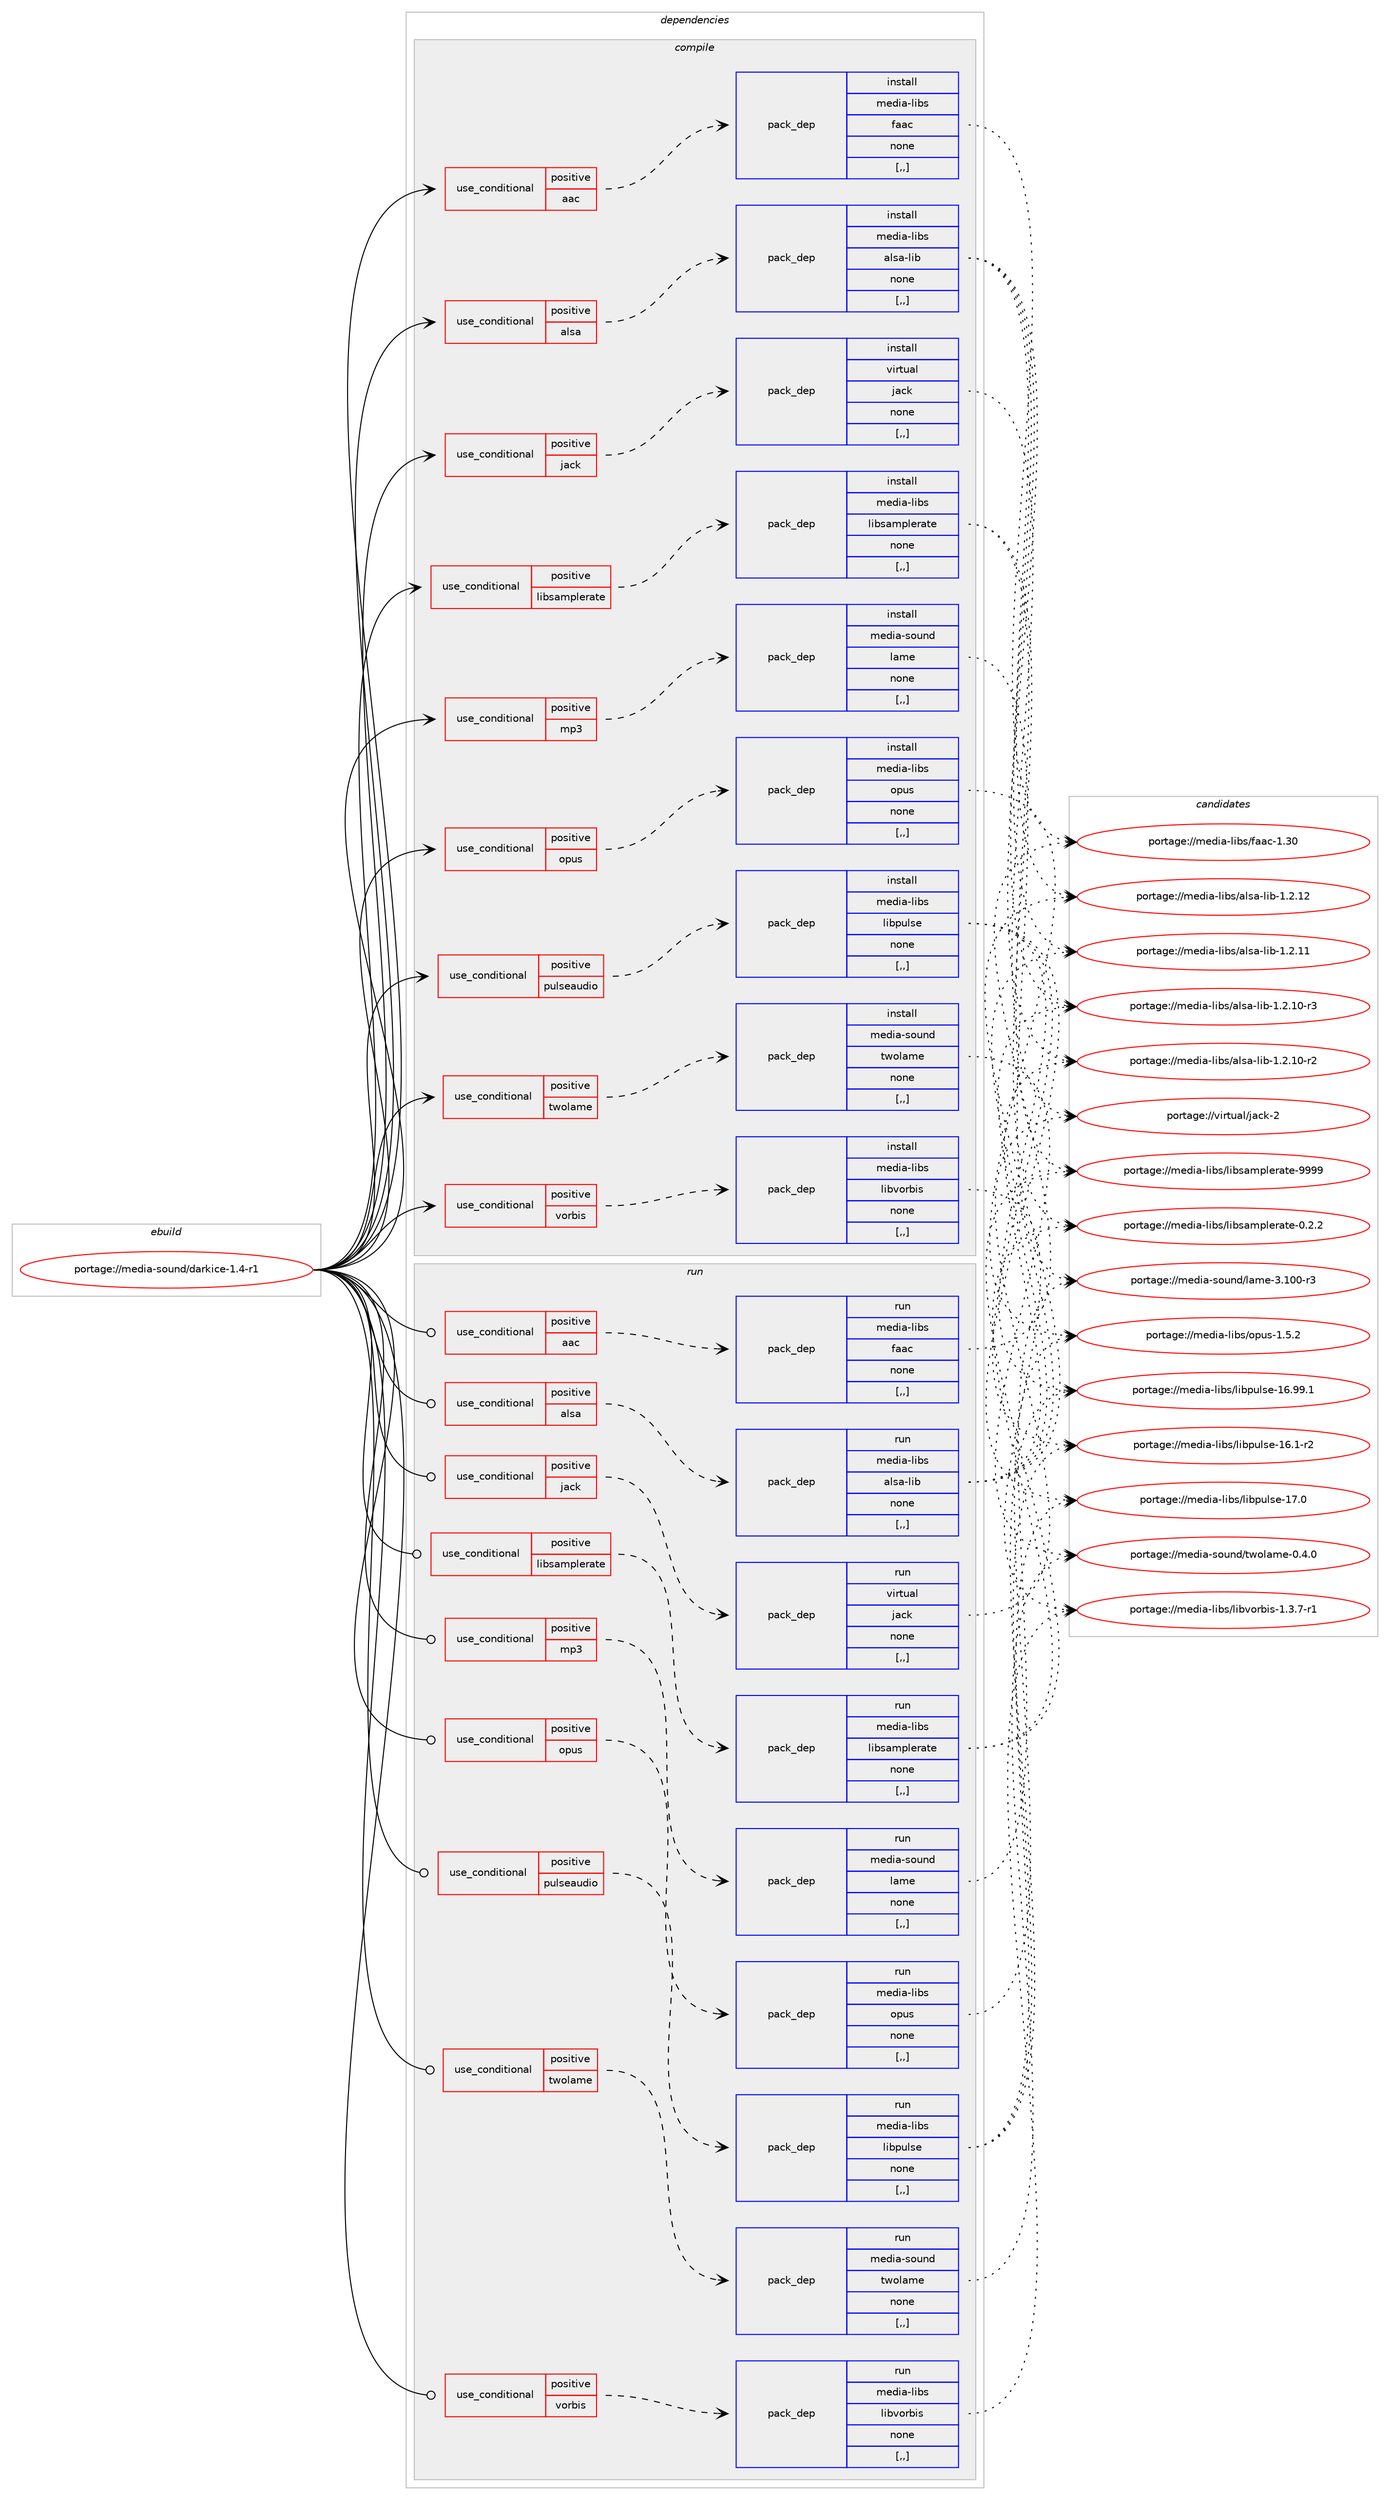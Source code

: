digraph prolog {

# *************
# Graph options
# *************

newrank=true;
concentrate=true;
compound=true;
graph [rankdir=LR,fontname=Helvetica,fontsize=10,ranksep=1.5];#, ranksep=2.5, nodesep=0.2];
edge  [arrowhead=vee];
node  [fontname=Helvetica,fontsize=10];

# **********
# The ebuild
# **********

subgraph cluster_leftcol {
color=gray;
rank=same;
label=<<i>ebuild</i>>;
id [label="portage://media-sound/darkice-1.4-r1", color=red, width=4, href="../media-sound/darkice-1.4-r1.svg"];
}

# ****************
# The dependencies
# ****************

subgraph cluster_midcol {
color=gray;
label=<<i>dependencies</i>>;
subgraph cluster_compile {
fillcolor="#eeeeee";
style=filled;
label=<<i>compile</i>>;
subgraph cond78903 {
dependency311584 [label=<<TABLE BORDER="0" CELLBORDER="1" CELLSPACING="0" CELLPADDING="4"><TR><TD ROWSPAN="3" CELLPADDING="10">use_conditional</TD></TR><TR><TD>positive</TD></TR><TR><TD>aac</TD></TR></TABLE>>, shape=none, color=red];
subgraph pack230244 {
dependency311585 [label=<<TABLE BORDER="0" CELLBORDER="1" CELLSPACING="0" CELLPADDING="4" WIDTH="220"><TR><TD ROWSPAN="6" CELLPADDING="30">pack_dep</TD></TR><TR><TD WIDTH="110">install</TD></TR><TR><TD>media-libs</TD></TR><TR><TD>faac</TD></TR><TR><TD>none</TD></TR><TR><TD>[,,]</TD></TR></TABLE>>, shape=none, color=blue];
}
dependency311584:e -> dependency311585:w [weight=20,style="dashed",arrowhead="vee"];
}
id:e -> dependency311584:w [weight=20,style="solid",arrowhead="vee"];
subgraph cond78904 {
dependency311586 [label=<<TABLE BORDER="0" CELLBORDER="1" CELLSPACING="0" CELLPADDING="4"><TR><TD ROWSPAN="3" CELLPADDING="10">use_conditional</TD></TR><TR><TD>positive</TD></TR><TR><TD>alsa</TD></TR></TABLE>>, shape=none, color=red];
subgraph pack230245 {
dependency311587 [label=<<TABLE BORDER="0" CELLBORDER="1" CELLSPACING="0" CELLPADDING="4" WIDTH="220"><TR><TD ROWSPAN="6" CELLPADDING="30">pack_dep</TD></TR><TR><TD WIDTH="110">install</TD></TR><TR><TD>media-libs</TD></TR><TR><TD>alsa-lib</TD></TR><TR><TD>none</TD></TR><TR><TD>[,,]</TD></TR></TABLE>>, shape=none, color=blue];
}
dependency311586:e -> dependency311587:w [weight=20,style="dashed",arrowhead="vee"];
}
id:e -> dependency311586:w [weight=20,style="solid",arrowhead="vee"];
subgraph cond78905 {
dependency311588 [label=<<TABLE BORDER="0" CELLBORDER="1" CELLSPACING="0" CELLPADDING="4"><TR><TD ROWSPAN="3" CELLPADDING="10">use_conditional</TD></TR><TR><TD>positive</TD></TR><TR><TD>jack</TD></TR></TABLE>>, shape=none, color=red];
subgraph pack230246 {
dependency311589 [label=<<TABLE BORDER="0" CELLBORDER="1" CELLSPACING="0" CELLPADDING="4" WIDTH="220"><TR><TD ROWSPAN="6" CELLPADDING="30">pack_dep</TD></TR><TR><TD WIDTH="110">install</TD></TR><TR><TD>virtual</TD></TR><TR><TD>jack</TD></TR><TR><TD>none</TD></TR><TR><TD>[,,]</TD></TR></TABLE>>, shape=none, color=blue];
}
dependency311588:e -> dependency311589:w [weight=20,style="dashed",arrowhead="vee"];
}
id:e -> dependency311588:w [weight=20,style="solid",arrowhead="vee"];
subgraph cond78906 {
dependency311590 [label=<<TABLE BORDER="0" CELLBORDER="1" CELLSPACING="0" CELLPADDING="4"><TR><TD ROWSPAN="3" CELLPADDING="10">use_conditional</TD></TR><TR><TD>positive</TD></TR><TR><TD>libsamplerate</TD></TR></TABLE>>, shape=none, color=red];
subgraph pack230247 {
dependency311591 [label=<<TABLE BORDER="0" CELLBORDER="1" CELLSPACING="0" CELLPADDING="4" WIDTH="220"><TR><TD ROWSPAN="6" CELLPADDING="30">pack_dep</TD></TR><TR><TD WIDTH="110">install</TD></TR><TR><TD>media-libs</TD></TR><TR><TD>libsamplerate</TD></TR><TR><TD>none</TD></TR><TR><TD>[,,]</TD></TR></TABLE>>, shape=none, color=blue];
}
dependency311590:e -> dependency311591:w [weight=20,style="dashed",arrowhead="vee"];
}
id:e -> dependency311590:w [weight=20,style="solid",arrowhead="vee"];
subgraph cond78907 {
dependency311592 [label=<<TABLE BORDER="0" CELLBORDER="1" CELLSPACING="0" CELLPADDING="4"><TR><TD ROWSPAN="3" CELLPADDING="10">use_conditional</TD></TR><TR><TD>positive</TD></TR><TR><TD>mp3</TD></TR></TABLE>>, shape=none, color=red];
subgraph pack230248 {
dependency311593 [label=<<TABLE BORDER="0" CELLBORDER="1" CELLSPACING="0" CELLPADDING="4" WIDTH="220"><TR><TD ROWSPAN="6" CELLPADDING="30">pack_dep</TD></TR><TR><TD WIDTH="110">install</TD></TR><TR><TD>media-sound</TD></TR><TR><TD>lame</TD></TR><TR><TD>none</TD></TR><TR><TD>[,,]</TD></TR></TABLE>>, shape=none, color=blue];
}
dependency311592:e -> dependency311593:w [weight=20,style="dashed",arrowhead="vee"];
}
id:e -> dependency311592:w [weight=20,style="solid",arrowhead="vee"];
subgraph cond78908 {
dependency311594 [label=<<TABLE BORDER="0" CELLBORDER="1" CELLSPACING="0" CELLPADDING="4"><TR><TD ROWSPAN="3" CELLPADDING="10">use_conditional</TD></TR><TR><TD>positive</TD></TR><TR><TD>opus</TD></TR></TABLE>>, shape=none, color=red];
subgraph pack230249 {
dependency311595 [label=<<TABLE BORDER="0" CELLBORDER="1" CELLSPACING="0" CELLPADDING="4" WIDTH="220"><TR><TD ROWSPAN="6" CELLPADDING="30">pack_dep</TD></TR><TR><TD WIDTH="110">install</TD></TR><TR><TD>media-libs</TD></TR><TR><TD>opus</TD></TR><TR><TD>none</TD></TR><TR><TD>[,,]</TD></TR></TABLE>>, shape=none, color=blue];
}
dependency311594:e -> dependency311595:w [weight=20,style="dashed",arrowhead="vee"];
}
id:e -> dependency311594:w [weight=20,style="solid",arrowhead="vee"];
subgraph cond78909 {
dependency311596 [label=<<TABLE BORDER="0" CELLBORDER="1" CELLSPACING="0" CELLPADDING="4"><TR><TD ROWSPAN="3" CELLPADDING="10">use_conditional</TD></TR><TR><TD>positive</TD></TR><TR><TD>pulseaudio</TD></TR></TABLE>>, shape=none, color=red];
subgraph pack230250 {
dependency311597 [label=<<TABLE BORDER="0" CELLBORDER="1" CELLSPACING="0" CELLPADDING="4" WIDTH="220"><TR><TD ROWSPAN="6" CELLPADDING="30">pack_dep</TD></TR><TR><TD WIDTH="110">install</TD></TR><TR><TD>media-libs</TD></TR><TR><TD>libpulse</TD></TR><TR><TD>none</TD></TR><TR><TD>[,,]</TD></TR></TABLE>>, shape=none, color=blue];
}
dependency311596:e -> dependency311597:w [weight=20,style="dashed",arrowhead="vee"];
}
id:e -> dependency311596:w [weight=20,style="solid",arrowhead="vee"];
subgraph cond78910 {
dependency311598 [label=<<TABLE BORDER="0" CELLBORDER="1" CELLSPACING="0" CELLPADDING="4"><TR><TD ROWSPAN="3" CELLPADDING="10">use_conditional</TD></TR><TR><TD>positive</TD></TR><TR><TD>twolame</TD></TR></TABLE>>, shape=none, color=red];
subgraph pack230251 {
dependency311599 [label=<<TABLE BORDER="0" CELLBORDER="1" CELLSPACING="0" CELLPADDING="4" WIDTH="220"><TR><TD ROWSPAN="6" CELLPADDING="30">pack_dep</TD></TR><TR><TD WIDTH="110">install</TD></TR><TR><TD>media-sound</TD></TR><TR><TD>twolame</TD></TR><TR><TD>none</TD></TR><TR><TD>[,,]</TD></TR></TABLE>>, shape=none, color=blue];
}
dependency311598:e -> dependency311599:w [weight=20,style="dashed",arrowhead="vee"];
}
id:e -> dependency311598:w [weight=20,style="solid",arrowhead="vee"];
subgraph cond78911 {
dependency311600 [label=<<TABLE BORDER="0" CELLBORDER="1" CELLSPACING="0" CELLPADDING="4"><TR><TD ROWSPAN="3" CELLPADDING="10">use_conditional</TD></TR><TR><TD>positive</TD></TR><TR><TD>vorbis</TD></TR></TABLE>>, shape=none, color=red];
subgraph pack230252 {
dependency311601 [label=<<TABLE BORDER="0" CELLBORDER="1" CELLSPACING="0" CELLPADDING="4" WIDTH="220"><TR><TD ROWSPAN="6" CELLPADDING="30">pack_dep</TD></TR><TR><TD WIDTH="110">install</TD></TR><TR><TD>media-libs</TD></TR><TR><TD>libvorbis</TD></TR><TR><TD>none</TD></TR><TR><TD>[,,]</TD></TR></TABLE>>, shape=none, color=blue];
}
dependency311600:e -> dependency311601:w [weight=20,style="dashed",arrowhead="vee"];
}
id:e -> dependency311600:w [weight=20,style="solid",arrowhead="vee"];
}
subgraph cluster_compileandrun {
fillcolor="#eeeeee";
style=filled;
label=<<i>compile and run</i>>;
}
subgraph cluster_run {
fillcolor="#eeeeee";
style=filled;
label=<<i>run</i>>;
subgraph cond78912 {
dependency311602 [label=<<TABLE BORDER="0" CELLBORDER="1" CELLSPACING="0" CELLPADDING="4"><TR><TD ROWSPAN="3" CELLPADDING="10">use_conditional</TD></TR><TR><TD>positive</TD></TR><TR><TD>aac</TD></TR></TABLE>>, shape=none, color=red];
subgraph pack230253 {
dependency311603 [label=<<TABLE BORDER="0" CELLBORDER="1" CELLSPACING="0" CELLPADDING="4" WIDTH="220"><TR><TD ROWSPAN="6" CELLPADDING="30">pack_dep</TD></TR><TR><TD WIDTH="110">run</TD></TR><TR><TD>media-libs</TD></TR><TR><TD>faac</TD></TR><TR><TD>none</TD></TR><TR><TD>[,,]</TD></TR></TABLE>>, shape=none, color=blue];
}
dependency311602:e -> dependency311603:w [weight=20,style="dashed",arrowhead="vee"];
}
id:e -> dependency311602:w [weight=20,style="solid",arrowhead="odot"];
subgraph cond78913 {
dependency311604 [label=<<TABLE BORDER="0" CELLBORDER="1" CELLSPACING="0" CELLPADDING="4"><TR><TD ROWSPAN="3" CELLPADDING="10">use_conditional</TD></TR><TR><TD>positive</TD></TR><TR><TD>alsa</TD></TR></TABLE>>, shape=none, color=red];
subgraph pack230254 {
dependency311605 [label=<<TABLE BORDER="0" CELLBORDER="1" CELLSPACING="0" CELLPADDING="4" WIDTH="220"><TR><TD ROWSPAN="6" CELLPADDING="30">pack_dep</TD></TR><TR><TD WIDTH="110">run</TD></TR><TR><TD>media-libs</TD></TR><TR><TD>alsa-lib</TD></TR><TR><TD>none</TD></TR><TR><TD>[,,]</TD></TR></TABLE>>, shape=none, color=blue];
}
dependency311604:e -> dependency311605:w [weight=20,style="dashed",arrowhead="vee"];
}
id:e -> dependency311604:w [weight=20,style="solid",arrowhead="odot"];
subgraph cond78914 {
dependency311606 [label=<<TABLE BORDER="0" CELLBORDER="1" CELLSPACING="0" CELLPADDING="4"><TR><TD ROWSPAN="3" CELLPADDING="10">use_conditional</TD></TR><TR><TD>positive</TD></TR><TR><TD>jack</TD></TR></TABLE>>, shape=none, color=red];
subgraph pack230255 {
dependency311607 [label=<<TABLE BORDER="0" CELLBORDER="1" CELLSPACING="0" CELLPADDING="4" WIDTH="220"><TR><TD ROWSPAN="6" CELLPADDING="30">pack_dep</TD></TR><TR><TD WIDTH="110">run</TD></TR><TR><TD>virtual</TD></TR><TR><TD>jack</TD></TR><TR><TD>none</TD></TR><TR><TD>[,,]</TD></TR></TABLE>>, shape=none, color=blue];
}
dependency311606:e -> dependency311607:w [weight=20,style="dashed",arrowhead="vee"];
}
id:e -> dependency311606:w [weight=20,style="solid",arrowhead="odot"];
subgraph cond78915 {
dependency311608 [label=<<TABLE BORDER="0" CELLBORDER="1" CELLSPACING="0" CELLPADDING="4"><TR><TD ROWSPAN="3" CELLPADDING="10">use_conditional</TD></TR><TR><TD>positive</TD></TR><TR><TD>libsamplerate</TD></TR></TABLE>>, shape=none, color=red];
subgraph pack230256 {
dependency311609 [label=<<TABLE BORDER="0" CELLBORDER="1" CELLSPACING="0" CELLPADDING="4" WIDTH="220"><TR><TD ROWSPAN="6" CELLPADDING="30">pack_dep</TD></TR><TR><TD WIDTH="110">run</TD></TR><TR><TD>media-libs</TD></TR><TR><TD>libsamplerate</TD></TR><TR><TD>none</TD></TR><TR><TD>[,,]</TD></TR></TABLE>>, shape=none, color=blue];
}
dependency311608:e -> dependency311609:w [weight=20,style="dashed",arrowhead="vee"];
}
id:e -> dependency311608:w [weight=20,style="solid",arrowhead="odot"];
subgraph cond78916 {
dependency311610 [label=<<TABLE BORDER="0" CELLBORDER="1" CELLSPACING="0" CELLPADDING="4"><TR><TD ROWSPAN="3" CELLPADDING="10">use_conditional</TD></TR><TR><TD>positive</TD></TR><TR><TD>mp3</TD></TR></TABLE>>, shape=none, color=red];
subgraph pack230257 {
dependency311611 [label=<<TABLE BORDER="0" CELLBORDER="1" CELLSPACING="0" CELLPADDING="4" WIDTH="220"><TR><TD ROWSPAN="6" CELLPADDING="30">pack_dep</TD></TR><TR><TD WIDTH="110">run</TD></TR><TR><TD>media-sound</TD></TR><TR><TD>lame</TD></TR><TR><TD>none</TD></TR><TR><TD>[,,]</TD></TR></TABLE>>, shape=none, color=blue];
}
dependency311610:e -> dependency311611:w [weight=20,style="dashed",arrowhead="vee"];
}
id:e -> dependency311610:w [weight=20,style="solid",arrowhead="odot"];
subgraph cond78917 {
dependency311612 [label=<<TABLE BORDER="0" CELLBORDER="1" CELLSPACING="0" CELLPADDING="4"><TR><TD ROWSPAN="3" CELLPADDING="10">use_conditional</TD></TR><TR><TD>positive</TD></TR><TR><TD>opus</TD></TR></TABLE>>, shape=none, color=red];
subgraph pack230258 {
dependency311613 [label=<<TABLE BORDER="0" CELLBORDER="1" CELLSPACING="0" CELLPADDING="4" WIDTH="220"><TR><TD ROWSPAN="6" CELLPADDING="30">pack_dep</TD></TR><TR><TD WIDTH="110">run</TD></TR><TR><TD>media-libs</TD></TR><TR><TD>opus</TD></TR><TR><TD>none</TD></TR><TR><TD>[,,]</TD></TR></TABLE>>, shape=none, color=blue];
}
dependency311612:e -> dependency311613:w [weight=20,style="dashed",arrowhead="vee"];
}
id:e -> dependency311612:w [weight=20,style="solid",arrowhead="odot"];
subgraph cond78918 {
dependency311614 [label=<<TABLE BORDER="0" CELLBORDER="1" CELLSPACING="0" CELLPADDING="4"><TR><TD ROWSPAN="3" CELLPADDING="10">use_conditional</TD></TR><TR><TD>positive</TD></TR><TR><TD>pulseaudio</TD></TR></TABLE>>, shape=none, color=red];
subgraph pack230259 {
dependency311615 [label=<<TABLE BORDER="0" CELLBORDER="1" CELLSPACING="0" CELLPADDING="4" WIDTH="220"><TR><TD ROWSPAN="6" CELLPADDING="30">pack_dep</TD></TR><TR><TD WIDTH="110">run</TD></TR><TR><TD>media-libs</TD></TR><TR><TD>libpulse</TD></TR><TR><TD>none</TD></TR><TR><TD>[,,]</TD></TR></TABLE>>, shape=none, color=blue];
}
dependency311614:e -> dependency311615:w [weight=20,style="dashed",arrowhead="vee"];
}
id:e -> dependency311614:w [weight=20,style="solid",arrowhead="odot"];
subgraph cond78919 {
dependency311616 [label=<<TABLE BORDER="0" CELLBORDER="1" CELLSPACING="0" CELLPADDING="4"><TR><TD ROWSPAN="3" CELLPADDING="10">use_conditional</TD></TR><TR><TD>positive</TD></TR><TR><TD>twolame</TD></TR></TABLE>>, shape=none, color=red];
subgraph pack230260 {
dependency311617 [label=<<TABLE BORDER="0" CELLBORDER="1" CELLSPACING="0" CELLPADDING="4" WIDTH="220"><TR><TD ROWSPAN="6" CELLPADDING="30">pack_dep</TD></TR><TR><TD WIDTH="110">run</TD></TR><TR><TD>media-sound</TD></TR><TR><TD>twolame</TD></TR><TR><TD>none</TD></TR><TR><TD>[,,]</TD></TR></TABLE>>, shape=none, color=blue];
}
dependency311616:e -> dependency311617:w [weight=20,style="dashed",arrowhead="vee"];
}
id:e -> dependency311616:w [weight=20,style="solid",arrowhead="odot"];
subgraph cond78920 {
dependency311618 [label=<<TABLE BORDER="0" CELLBORDER="1" CELLSPACING="0" CELLPADDING="4"><TR><TD ROWSPAN="3" CELLPADDING="10">use_conditional</TD></TR><TR><TD>positive</TD></TR><TR><TD>vorbis</TD></TR></TABLE>>, shape=none, color=red];
subgraph pack230261 {
dependency311619 [label=<<TABLE BORDER="0" CELLBORDER="1" CELLSPACING="0" CELLPADDING="4" WIDTH="220"><TR><TD ROWSPAN="6" CELLPADDING="30">pack_dep</TD></TR><TR><TD WIDTH="110">run</TD></TR><TR><TD>media-libs</TD></TR><TR><TD>libvorbis</TD></TR><TR><TD>none</TD></TR><TR><TD>[,,]</TD></TR></TABLE>>, shape=none, color=blue];
}
dependency311618:e -> dependency311619:w [weight=20,style="dashed",arrowhead="vee"];
}
id:e -> dependency311618:w [weight=20,style="solid",arrowhead="odot"];
}
}

# **************
# The candidates
# **************

subgraph cluster_choices {
rank=same;
color=gray;
label=<<i>candidates</i>>;

subgraph choice230244 {
color=black;
nodesep=1;
choice109101100105974510810598115471029797994549465148 [label="portage://media-libs/faac-1.30", color=red, width=4,href="../media-libs/faac-1.30.svg"];
dependency311585:e -> choice109101100105974510810598115471029797994549465148:w [style=dotted,weight="100"];
}
subgraph choice230245 {
color=black;
nodesep=1;
choice109101100105974510810598115479710811597451081059845494650464950 [label="portage://media-libs/alsa-lib-1.2.12", color=red, width=4,href="../media-libs/alsa-lib-1.2.12.svg"];
choice109101100105974510810598115479710811597451081059845494650464949 [label="portage://media-libs/alsa-lib-1.2.11", color=red, width=4,href="../media-libs/alsa-lib-1.2.11.svg"];
choice1091011001059745108105981154797108115974510810598454946504649484511451 [label="portage://media-libs/alsa-lib-1.2.10-r3", color=red, width=4,href="../media-libs/alsa-lib-1.2.10-r3.svg"];
choice1091011001059745108105981154797108115974510810598454946504649484511450 [label="portage://media-libs/alsa-lib-1.2.10-r2", color=red, width=4,href="../media-libs/alsa-lib-1.2.10-r2.svg"];
dependency311587:e -> choice109101100105974510810598115479710811597451081059845494650464950:w [style=dotted,weight="100"];
dependency311587:e -> choice109101100105974510810598115479710811597451081059845494650464949:w [style=dotted,weight="100"];
dependency311587:e -> choice1091011001059745108105981154797108115974510810598454946504649484511451:w [style=dotted,weight="100"];
dependency311587:e -> choice1091011001059745108105981154797108115974510810598454946504649484511450:w [style=dotted,weight="100"];
}
subgraph choice230246 {
color=black;
nodesep=1;
choice118105114116117971084710697991074550 [label="portage://virtual/jack-2", color=red, width=4,href="../virtual/jack-2.svg"];
dependency311589:e -> choice118105114116117971084710697991074550:w [style=dotted,weight="100"];
}
subgraph choice230247 {
color=black;
nodesep=1;
choice109101100105974510810598115471081059811597109112108101114971161014557575757 [label="portage://media-libs/libsamplerate-9999", color=red, width=4,href="../media-libs/libsamplerate-9999.svg"];
choice10910110010597451081059811547108105981159710911210810111497116101454846504650 [label="portage://media-libs/libsamplerate-0.2.2", color=red, width=4,href="../media-libs/libsamplerate-0.2.2.svg"];
dependency311591:e -> choice109101100105974510810598115471081059811597109112108101114971161014557575757:w [style=dotted,weight="100"];
dependency311591:e -> choice10910110010597451081059811547108105981159710911210810111497116101454846504650:w [style=dotted,weight="100"];
}
subgraph choice230248 {
color=black;
nodesep=1;
choice109101100105974511511111711010047108971091014551464948484511451 [label="portage://media-sound/lame-3.100-r3", color=red, width=4,href="../media-sound/lame-3.100-r3.svg"];
dependency311593:e -> choice109101100105974511511111711010047108971091014551464948484511451:w [style=dotted,weight="100"];
}
subgraph choice230249 {
color=black;
nodesep=1;
choice10910110010597451081059811547111112117115454946534650 [label="portage://media-libs/opus-1.5.2", color=red, width=4,href="../media-libs/opus-1.5.2.svg"];
dependency311595:e -> choice10910110010597451081059811547111112117115454946534650:w [style=dotted,weight="100"];
}
subgraph choice230250 {
color=black;
nodesep=1;
choice10910110010597451081059811547108105981121171081151014549554648 [label="portage://media-libs/libpulse-17.0", color=red, width=4,href="../media-libs/libpulse-17.0.svg"];
choice10910110010597451081059811547108105981121171081151014549544657574649 [label="portage://media-libs/libpulse-16.99.1", color=red, width=4,href="../media-libs/libpulse-16.99.1.svg"];
choice109101100105974510810598115471081059811211710811510145495446494511450 [label="portage://media-libs/libpulse-16.1-r2", color=red, width=4,href="../media-libs/libpulse-16.1-r2.svg"];
dependency311597:e -> choice10910110010597451081059811547108105981121171081151014549554648:w [style=dotted,weight="100"];
dependency311597:e -> choice10910110010597451081059811547108105981121171081151014549544657574649:w [style=dotted,weight="100"];
dependency311597:e -> choice109101100105974510810598115471081059811211710811510145495446494511450:w [style=dotted,weight="100"];
}
subgraph choice230251 {
color=black;
nodesep=1;
choice10910110010597451151111171101004711611911110897109101454846524648 [label="portage://media-sound/twolame-0.4.0", color=red, width=4,href="../media-sound/twolame-0.4.0.svg"];
dependency311599:e -> choice10910110010597451151111171101004711611911110897109101454846524648:w [style=dotted,weight="100"];
}
subgraph choice230252 {
color=black;
nodesep=1;
choice1091011001059745108105981154710810598118111114981051154549465146554511449 [label="portage://media-libs/libvorbis-1.3.7-r1", color=red, width=4,href="../media-libs/libvorbis-1.3.7-r1.svg"];
dependency311601:e -> choice1091011001059745108105981154710810598118111114981051154549465146554511449:w [style=dotted,weight="100"];
}
subgraph choice230253 {
color=black;
nodesep=1;
choice109101100105974510810598115471029797994549465148 [label="portage://media-libs/faac-1.30", color=red, width=4,href="../media-libs/faac-1.30.svg"];
dependency311603:e -> choice109101100105974510810598115471029797994549465148:w [style=dotted,weight="100"];
}
subgraph choice230254 {
color=black;
nodesep=1;
choice109101100105974510810598115479710811597451081059845494650464950 [label="portage://media-libs/alsa-lib-1.2.12", color=red, width=4,href="../media-libs/alsa-lib-1.2.12.svg"];
choice109101100105974510810598115479710811597451081059845494650464949 [label="portage://media-libs/alsa-lib-1.2.11", color=red, width=4,href="../media-libs/alsa-lib-1.2.11.svg"];
choice1091011001059745108105981154797108115974510810598454946504649484511451 [label="portage://media-libs/alsa-lib-1.2.10-r3", color=red, width=4,href="../media-libs/alsa-lib-1.2.10-r3.svg"];
choice1091011001059745108105981154797108115974510810598454946504649484511450 [label="portage://media-libs/alsa-lib-1.2.10-r2", color=red, width=4,href="../media-libs/alsa-lib-1.2.10-r2.svg"];
dependency311605:e -> choice109101100105974510810598115479710811597451081059845494650464950:w [style=dotted,weight="100"];
dependency311605:e -> choice109101100105974510810598115479710811597451081059845494650464949:w [style=dotted,weight="100"];
dependency311605:e -> choice1091011001059745108105981154797108115974510810598454946504649484511451:w [style=dotted,weight="100"];
dependency311605:e -> choice1091011001059745108105981154797108115974510810598454946504649484511450:w [style=dotted,weight="100"];
}
subgraph choice230255 {
color=black;
nodesep=1;
choice118105114116117971084710697991074550 [label="portage://virtual/jack-2", color=red, width=4,href="../virtual/jack-2.svg"];
dependency311607:e -> choice118105114116117971084710697991074550:w [style=dotted,weight="100"];
}
subgraph choice230256 {
color=black;
nodesep=1;
choice109101100105974510810598115471081059811597109112108101114971161014557575757 [label="portage://media-libs/libsamplerate-9999", color=red, width=4,href="../media-libs/libsamplerate-9999.svg"];
choice10910110010597451081059811547108105981159710911210810111497116101454846504650 [label="portage://media-libs/libsamplerate-0.2.2", color=red, width=4,href="../media-libs/libsamplerate-0.2.2.svg"];
dependency311609:e -> choice109101100105974510810598115471081059811597109112108101114971161014557575757:w [style=dotted,weight="100"];
dependency311609:e -> choice10910110010597451081059811547108105981159710911210810111497116101454846504650:w [style=dotted,weight="100"];
}
subgraph choice230257 {
color=black;
nodesep=1;
choice109101100105974511511111711010047108971091014551464948484511451 [label="portage://media-sound/lame-3.100-r3", color=red, width=4,href="../media-sound/lame-3.100-r3.svg"];
dependency311611:e -> choice109101100105974511511111711010047108971091014551464948484511451:w [style=dotted,weight="100"];
}
subgraph choice230258 {
color=black;
nodesep=1;
choice10910110010597451081059811547111112117115454946534650 [label="portage://media-libs/opus-1.5.2", color=red, width=4,href="../media-libs/opus-1.5.2.svg"];
dependency311613:e -> choice10910110010597451081059811547111112117115454946534650:w [style=dotted,weight="100"];
}
subgraph choice230259 {
color=black;
nodesep=1;
choice10910110010597451081059811547108105981121171081151014549554648 [label="portage://media-libs/libpulse-17.0", color=red, width=4,href="../media-libs/libpulse-17.0.svg"];
choice10910110010597451081059811547108105981121171081151014549544657574649 [label="portage://media-libs/libpulse-16.99.1", color=red, width=4,href="../media-libs/libpulse-16.99.1.svg"];
choice109101100105974510810598115471081059811211710811510145495446494511450 [label="portage://media-libs/libpulse-16.1-r2", color=red, width=4,href="../media-libs/libpulse-16.1-r2.svg"];
dependency311615:e -> choice10910110010597451081059811547108105981121171081151014549554648:w [style=dotted,weight="100"];
dependency311615:e -> choice10910110010597451081059811547108105981121171081151014549544657574649:w [style=dotted,weight="100"];
dependency311615:e -> choice109101100105974510810598115471081059811211710811510145495446494511450:w [style=dotted,weight="100"];
}
subgraph choice230260 {
color=black;
nodesep=1;
choice10910110010597451151111171101004711611911110897109101454846524648 [label="portage://media-sound/twolame-0.4.0", color=red, width=4,href="../media-sound/twolame-0.4.0.svg"];
dependency311617:e -> choice10910110010597451151111171101004711611911110897109101454846524648:w [style=dotted,weight="100"];
}
subgraph choice230261 {
color=black;
nodesep=1;
choice1091011001059745108105981154710810598118111114981051154549465146554511449 [label="portage://media-libs/libvorbis-1.3.7-r1", color=red, width=4,href="../media-libs/libvorbis-1.3.7-r1.svg"];
dependency311619:e -> choice1091011001059745108105981154710810598118111114981051154549465146554511449:w [style=dotted,weight="100"];
}
}

}
